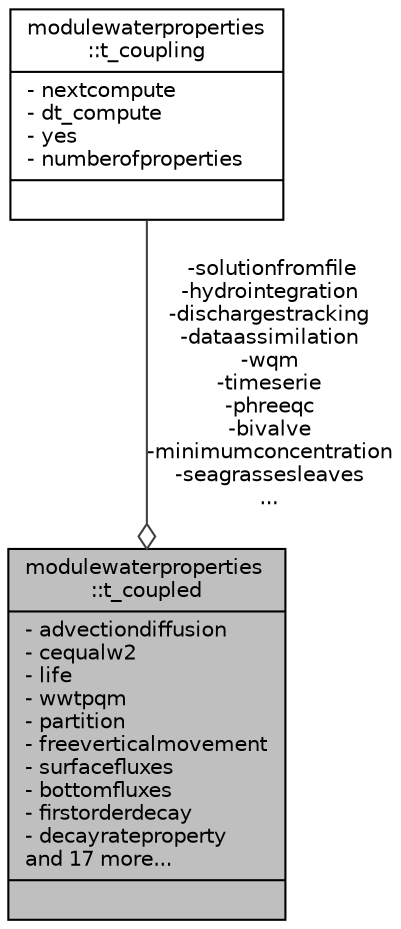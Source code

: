 digraph "modulewaterproperties::t_coupled"
{
 // LATEX_PDF_SIZE
  edge [fontname="Helvetica",fontsize="10",labelfontname="Helvetica",labelfontsize="10"];
  node [fontname="Helvetica",fontsize="10",shape=record];
  Node1 [label="{modulewaterproperties\l::t_coupled\n|- advectiondiffusion\l- cequalw2\l- life\l- wwtpqm\l- partition\l- freeverticalmovement\l- surfacefluxes\l- bottomfluxes\l- firstorderdecay\l- decayrateproperty\land 17 more...\l|}",height=0.2,width=0.4,color="black", fillcolor="grey75", style="filled", fontcolor="black",tooltip=" "];
  Node2 -> Node1 [color="grey25",fontsize="10",style="solid",label=" -solutionfromfile\n-hydrointegration\n-dischargestracking\n-dataassimilation\n-wqm\n-timeserie\n-phreeqc\n-bivalve\n-minimumconcentration\n-seagrassesleaves\n..." ,arrowhead="odiamond",fontname="Helvetica"];
  Node2 [label="{modulewaterproperties\l::t_coupling\n|- nextcompute\l- dt_compute\l- yes\l- numberofproperties\l|}",height=0.2,width=0.4,color="black", fillcolor="white", style="filled",URL="$structmodulewaterproperties_1_1t__coupling.html",tooltip=" "];
}
